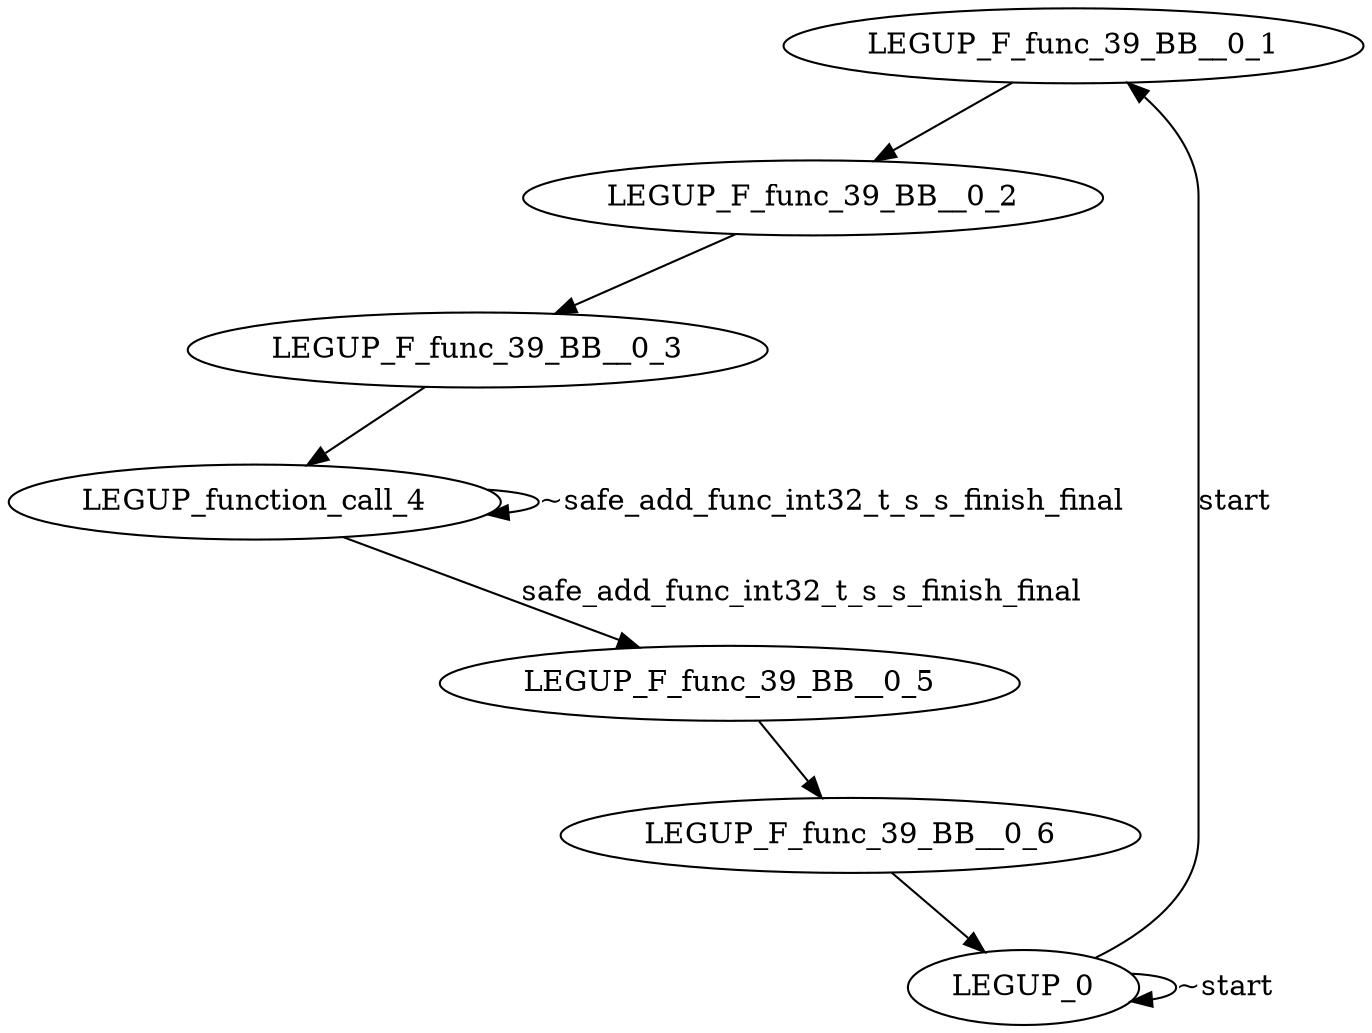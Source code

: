 digraph {
Node0x4094ba0[label="LEGUP_F_func_39_BB__0_1"];
Node0x4094d90[label="LEGUP_0"];
Node0x4094d90 -> Node0x4094ba0[label="start"];
Node0x4094d90 -> Node0x4094d90[label="~start"];
Node0x40954b0[label="LEGUP_F_func_39_BB__0_2"];
Node0x4094ba0 -> Node0x40954b0;
Node0x40955c0[label="LEGUP_F_func_39_BB__0_3"];
Node0x40954b0 -> Node0x40955c0;
Node0x4365b60[label="LEGUP_function_call_4"];
Node0x40955c0 -> Node0x4365b60;
Node0x4095700[label="LEGUP_F_func_39_BB__0_5"];
Node0x4365b60 -> Node0x4095700[label="safe_add_func_int32_t_s_s_finish_final"];
Node0x4365b60 -> Node0x4365b60[label="~safe_add_func_int32_t_s_s_finish_final"];
Node0x4095850[label="LEGUP_F_func_39_BB__0_6"];
Node0x4095700 -> Node0x4095850;
Node0x4095850 -> Node0x4094d90;
}
